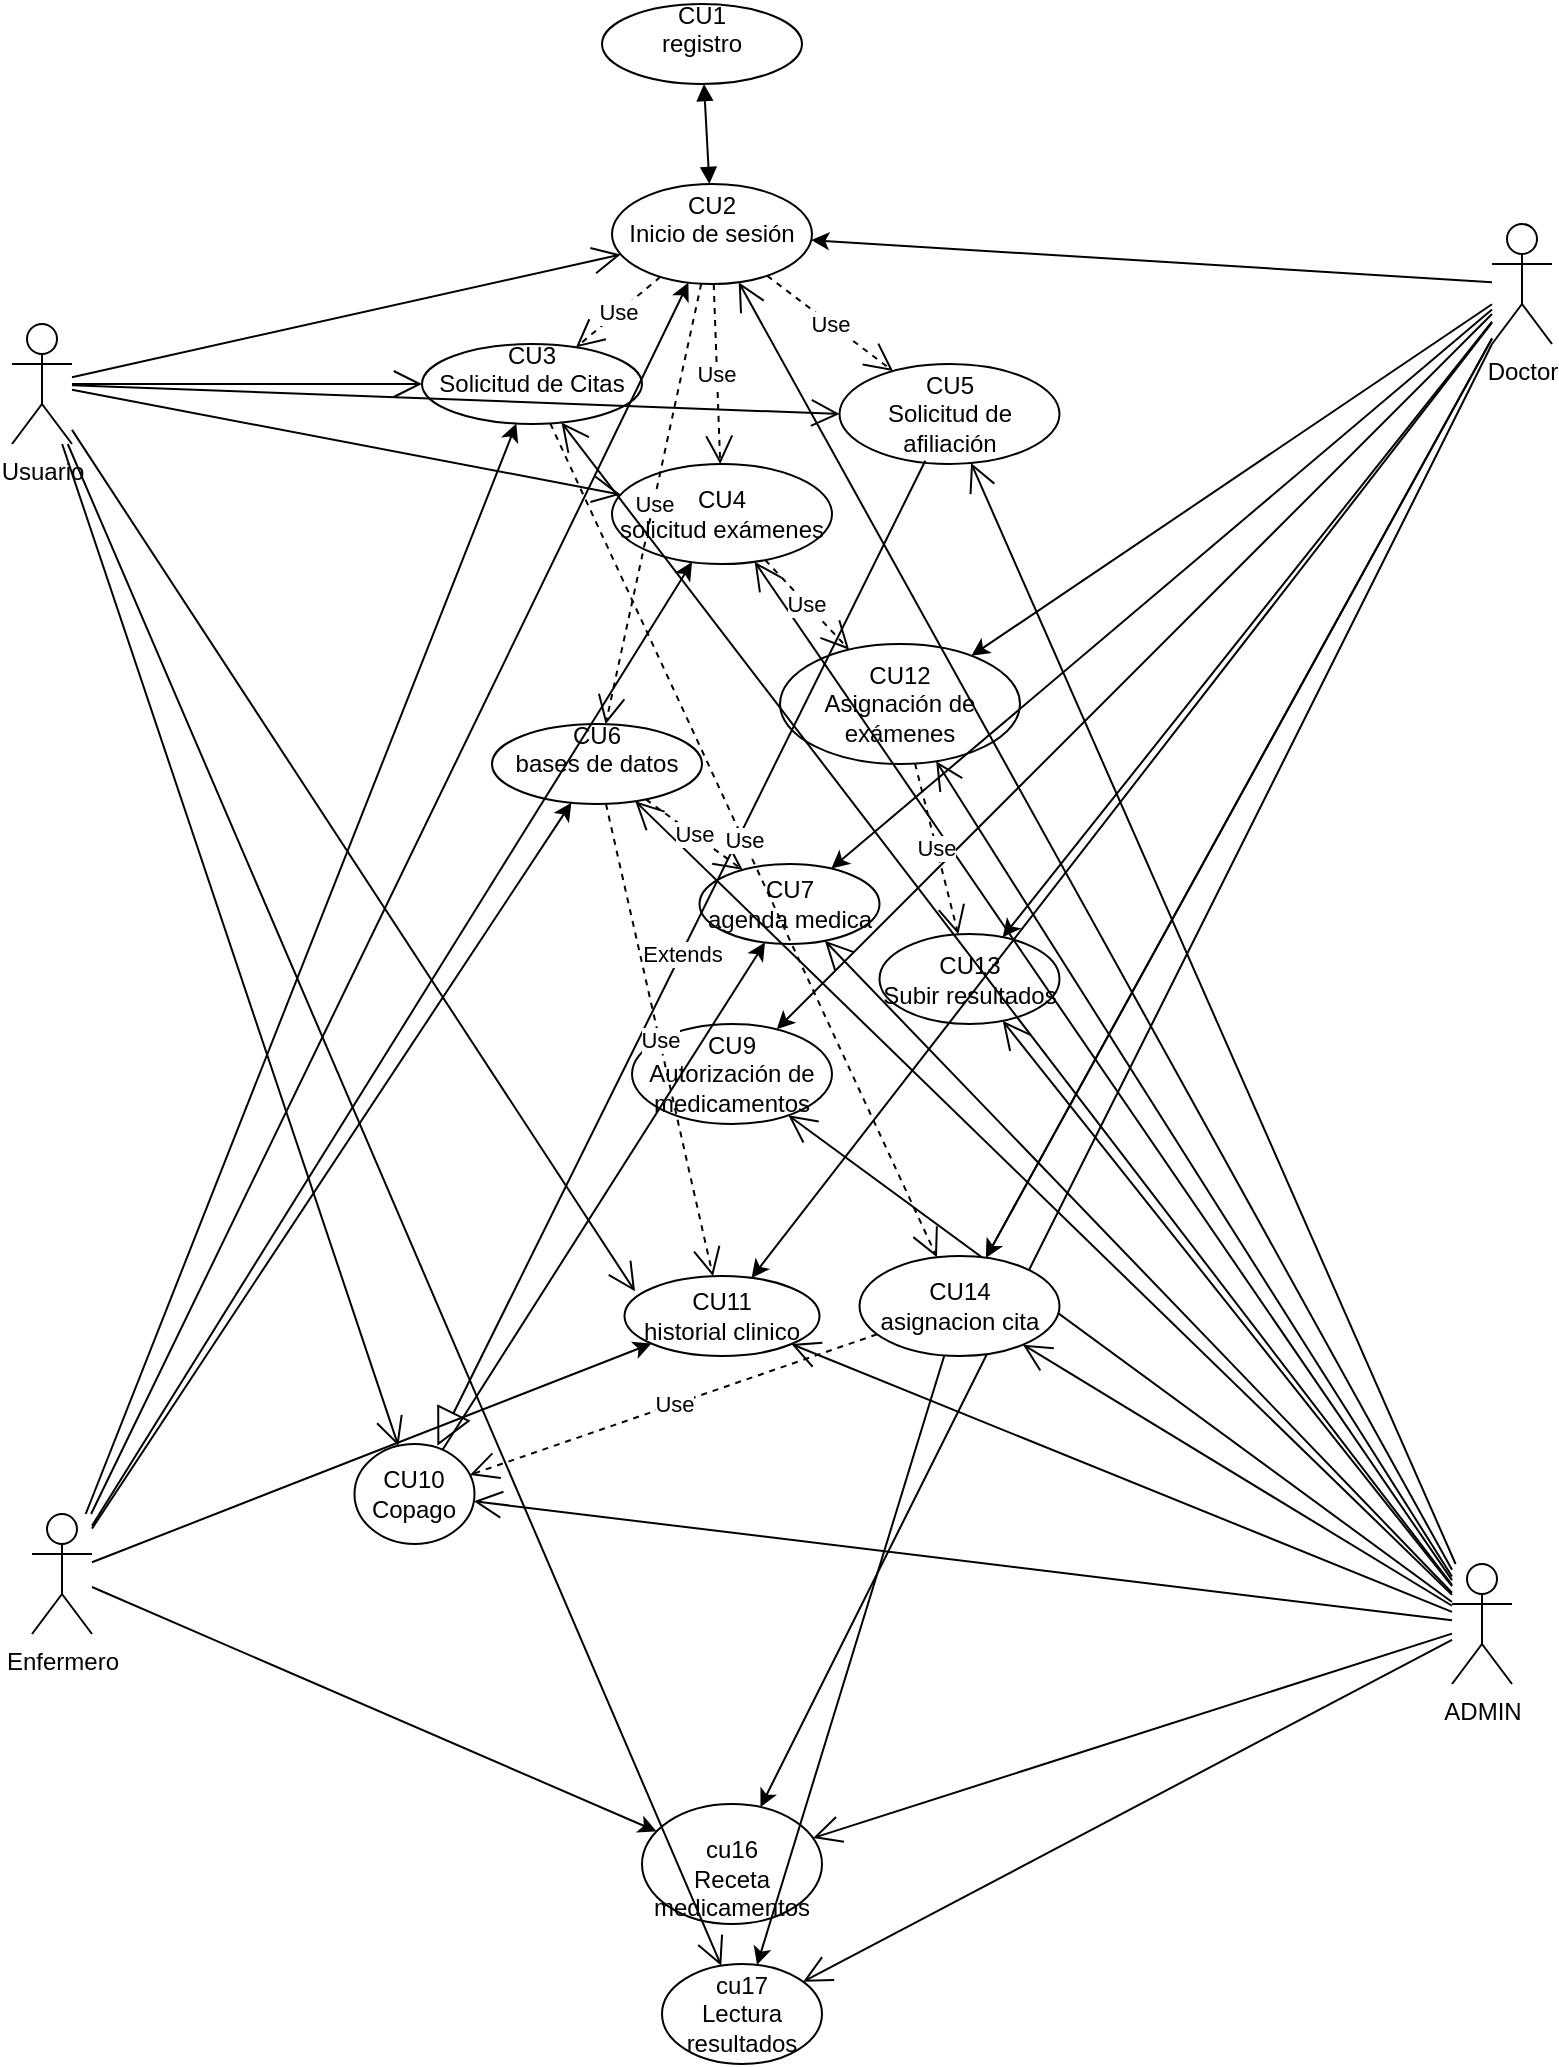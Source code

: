 <mxfile version="24.5.2" type="google">
  <diagram name="Página-1" id="l9Rf8B90Y4Jm9_33ZHvP">
    <mxGraphModel grid="1" page="1" gridSize="10" guides="1" tooltips="1" connect="1" arrows="1" fold="1" pageScale="1" pageWidth="827" pageHeight="1169" math="0" shadow="0">
      <root>
        <mxCell id="0" />
        <mxCell id="1" parent="0" />
        <mxCell id="lhzBMJnVnTZU3kSnrePl-1" value="&lt;div&gt;&lt;font style=&quot;vertical-align: inherit;&quot;&gt;&lt;font style=&quot;vertical-align: inherit;&quot;&gt;&lt;font style=&quot;vertical-align: inherit;&quot;&gt;&lt;font style=&quot;vertical-align: inherit;&quot;&gt;CU1&lt;/font&gt;&lt;/font&gt;&lt;/font&gt;&lt;/font&gt;&lt;/div&gt;&lt;font style=&quot;vertical-align: inherit;&quot;&gt;&lt;font style=&quot;vertical-align: inherit;&quot;&gt;registro&lt;/font&gt;&lt;/font&gt;&lt;div&gt;&lt;br&gt;&lt;/div&gt;" style="ellipse;whiteSpace=wrap;html=1;" vertex="1" parent="1">
          <mxGeometry x="325" y="10" width="100" height="40" as="geometry" />
        </mxCell>
        <mxCell id="lhzBMJnVnTZU3kSnrePl-4" value="&lt;div&gt;&lt;font style=&quot;vertical-align: inherit;&quot;&gt;&lt;font style=&quot;vertical-align: inherit;&quot;&gt;&lt;font style=&quot;vertical-align: inherit;&quot;&gt;&lt;font style=&quot;vertical-align: inherit;&quot;&gt;CU2&lt;/font&gt;&lt;/font&gt;&lt;/font&gt;&lt;/font&gt;&lt;/div&gt;&lt;font style=&quot;vertical-align: inherit;&quot;&gt;&lt;font style=&quot;vertical-align: inherit;&quot;&gt;Inicio de sesión&lt;/font&gt;&lt;/font&gt;&lt;div&gt;&lt;br&gt;&lt;/div&gt;" style="ellipse;whiteSpace=wrap;html=1;" vertex="1" parent="1">
          <mxGeometry x="330" y="100" width="100" height="50" as="geometry" />
        </mxCell>
        <mxCell id="lhzBMJnVnTZU3kSnrePl-5" value="&lt;div&gt;&lt;font style=&quot;vertical-align: inherit;&quot;&gt;&lt;font style=&quot;vertical-align: inherit;&quot;&gt;&lt;font style=&quot;vertical-align: inherit;&quot;&gt;&lt;font style=&quot;vertical-align: inherit;&quot;&gt;CU3&lt;/font&gt;&lt;/font&gt;&lt;/font&gt;&lt;/font&gt;&lt;/div&gt;&lt;font style=&quot;vertical-align: inherit;&quot;&gt;&lt;font style=&quot;vertical-align: inherit;&quot;&gt;Solicitud de Citas&lt;/font&gt;&lt;/font&gt;&lt;div&gt;&lt;br&gt;&lt;/div&gt;" style="ellipse;whiteSpace=wrap;html=1;" vertex="1" parent="1">
          <mxGeometry x="235" y="180" width="110" height="40" as="geometry" />
        </mxCell>
        <mxCell id="lhzBMJnVnTZU3kSnrePl-6" value="&lt;div&gt;&lt;font style=&quot;vertical-align: inherit;&quot;&gt;&lt;font style=&quot;vertical-align: inherit;&quot;&gt;&lt;font style=&quot;vertical-align: inherit;&quot;&gt;&lt;font style=&quot;vertical-align: inherit;&quot;&gt;CU5&lt;/font&gt;&lt;/font&gt;&lt;/font&gt;&lt;/font&gt;&lt;/div&gt;&lt;font style=&quot;vertical-align: inherit;&quot;&gt;&lt;font style=&quot;vertical-align: inherit;&quot;&gt;Solicitud de afiliación&lt;/font&gt;&lt;/font&gt;" style="ellipse;whiteSpace=wrap;html=1;" vertex="1" parent="1">
          <mxGeometry x="443.75" y="190" width="110" height="50" as="geometry" />
        </mxCell>
        <mxCell id="lhzBMJnVnTZU3kSnrePl-7" value="&lt;div&gt;&lt;font style=&quot;vertical-align: inherit;&quot;&gt;&lt;font style=&quot;vertical-align: inherit;&quot;&gt;&lt;font style=&quot;vertical-align: inherit;&quot;&gt;&lt;font style=&quot;vertical-align: inherit;&quot;&gt;CU4&lt;/font&gt;&lt;/font&gt;&lt;/font&gt;&lt;/font&gt;&lt;/div&gt;&lt;font style=&quot;vertical-align: inherit;&quot;&gt;&lt;font style=&quot;vertical-align: inherit;&quot;&gt;solicitud exámenes&lt;/font&gt;&lt;/font&gt;" style="ellipse;whiteSpace=wrap;html=1;" vertex="1" parent="1">
          <mxGeometry x="330" y="240" width="110" height="50" as="geometry" />
        </mxCell>
        <mxCell id="lhzBMJnVnTZU3kSnrePl-8" value="&lt;div&gt;&lt;font style=&quot;vertical-align: inherit;&quot;&gt;&lt;font style=&quot;vertical-align: inherit;&quot;&gt;&lt;font style=&quot;vertical-align: inherit;&quot;&gt;&lt;font style=&quot;vertical-align: inherit;&quot;&gt;&lt;font style=&quot;vertical-align: inherit;&quot;&gt;&lt;font style=&quot;vertical-align: inherit;&quot;&gt;&lt;font style=&quot;vertical-align: inherit;&quot;&gt;&lt;font style=&quot;vertical-align: inherit;&quot;&gt;&lt;font style=&quot;vertical-align: inherit;&quot;&gt;&lt;font style=&quot;vertical-align: inherit;&quot;&gt;CU6&lt;/font&gt;&lt;/font&gt;&lt;/font&gt;&lt;/font&gt;&lt;/font&gt;&lt;/font&gt;&lt;/font&gt;&lt;/font&gt;&lt;/font&gt;&lt;/font&gt;&lt;/div&gt;&lt;font style=&quot;vertical-align: inherit;&quot;&gt;&lt;font style=&quot;vertical-align: inherit;&quot;&gt;&lt;font style=&quot;vertical-align: inherit;&quot;&gt;&lt;font style=&quot;vertical-align: inherit;&quot;&gt;&lt;font style=&quot;vertical-align: inherit;&quot;&gt;&lt;font style=&quot;vertical-align: inherit;&quot;&gt;&lt;font style=&quot;vertical-align: inherit;&quot;&gt;&lt;font style=&quot;vertical-align: inherit;&quot;&gt;bases de datos&lt;/font&gt;&lt;/font&gt;&lt;/font&gt;&lt;/font&gt;&lt;/font&gt;&lt;/font&gt;&lt;/font&gt;&lt;/font&gt;&lt;div&gt;&lt;br&gt;&lt;/div&gt;" style="ellipse;whiteSpace=wrap;html=1;" vertex="1" parent="1">
          <mxGeometry x="270" y="370" width="105" height="40" as="geometry" />
        </mxCell>
        <mxCell id="lhzBMJnVnTZU3kSnrePl-10" value="&lt;div&gt;&lt;font style=&quot;vertical-align: inherit;&quot;&gt;&lt;font style=&quot;vertical-align: inherit;&quot;&gt;&lt;font style=&quot;vertical-align: inherit;&quot;&gt;&lt;font style=&quot;vertical-align: inherit;&quot;&gt;&lt;font style=&quot;vertical-align: inherit;&quot;&gt;&lt;font style=&quot;vertical-align: inherit;&quot;&gt;CU11&lt;/font&gt;&lt;/font&gt;&lt;/font&gt;&lt;/font&gt;&lt;/font&gt;&lt;/font&gt;&lt;/div&gt;&lt;div&gt;&lt;font style=&quot;vertical-align: inherit;&quot;&gt;&lt;font style=&quot;vertical-align: inherit;&quot;&gt;historial clinico&lt;/font&gt;&lt;/font&gt;&lt;/div&gt;" style="ellipse;whiteSpace=wrap;html=1;" vertex="1" parent="1">
          <mxGeometry x="336.25" y="646" width="97.5" height="40" as="geometry" />
        </mxCell>
        <mxCell id="lhzBMJnVnTZU3kSnrePl-12" value="&lt;div&gt;&lt;font style=&quot;vertical-align: inherit;&quot;&gt;&lt;font style=&quot;vertical-align: inherit;&quot;&gt;&lt;font style=&quot;vertical-align: inherit;&quot;&gt;&lt;font style=&quot;vertical-align: inherit;&quot;&gt;CU7&lt;/font&gt;&lt;/font&gt;&lt;/font&gt;&lt;/font&gt;&lt;/div&gt;&lt;font style=&quot;vertical-align: inherit;&quot;&gt;&lt;font style=&quot;vertical-align: inherit;&quot;&gt;agenda medica&lt;/font&gt;&lt;/font&gt;" style="ellipse;whiteSpace=wrap;html=1;" vertex="1" parent="1">
          <mxGeometry x="373.75" y="440" width="90" height="40" as="geometry" />
        </mxCell>
        <mxCell id="lhzBMJnVnTZU3kSnrePl-14" value="&lt;div&gt;&lt;font style=&quot;vertical-align: inherit;&quot;&gt;&lt;font style=&quot;vertical-align: inherit;&quot;&gt;&lt;font style=&quot;vertical-align: inherit;&quot;&gt;&lt;font style=&quot;vertical-align: inherit;&quot;&gt;&lt;font style=&quot;vertical-align: inherit;&quot;&gt;&lt;font style=&quot;vertical-align: inherit;&quot;&gt;CU12&lt;/font&gt;&lt;/font&gt;&lt;/font&gt;&lt;/font&gt;&lt;/font&gt;&lt;/font&gt;&lt;/div&gt;&lt;font style=&quot;vertical-align: inherit;&quot;&gt;&lt;font style=&quot;vertical-align: inherit;&quot;&gt;&lt;font style=&quot;vertical-align: inherit;&quot;&gt;&lt;font style=&quot;vertical-align: inherit;&quot;&gt;Asignación de exámenes&lt;/font&gt;&lt;/font&gt;&lt;/font&gt;&lt;/font&gt;" style="ellipse;whiteSpace=wrap;html=1;" vertex="1" parent="1">
          <mxGeometry x="414" y="330" width="120" height="60" as="geometry" />
        </mxCell>
        <mxCell id="lhzBMJnVnTZU3kSnrePl-16" value="&lt;div&gt;&lt;br&gt;&lt;/div&gt;&lt;div&gt;cu16&lt;/div&gt;Receta medicamentos" style="ellipse;whiteSpace=wrap;html=1;" vertex="1" parent="1">
          <mxGeometry x="345" y="910" width="90" height="60" as="geometry" />
        </mxCell>
        <mxCell id="lhzBMJnVnTZU3kSnrePl-17" value="&lt;div&gt;&lt;font style=&quot;vertical-align: inherit;&quot;&gt;&lt;font style=&quot;vertical-align: inherit;&quot;&gt;&lt;font style=&quot;vertical-align: inherit;&quot;&gt;&lt;font style=&quot;vertical-align: inherit;&quot;&gt;CU13&lt;/font&gt;&lt;/font&gt;&lt;/font&gt;&lt;/font&gt;&lt;/div&gt;&lt;font style=&quot;vertical-align: inherit;&quot;&gt;&lt;font style=&quot;vertical-align: inherit;&quot;&gt;Subir resultados&lt;/font&gt;&lt;/font&gt;" style="ellipse;whiteSpace=wrap;html=1;" vertex="1" parent="1">
          <mxGeometry x="463.75" y="475" width="90" height="45" as="geometry" />
        </mxCell>
        <mxCell id="lhzBMJnVnTZU3kSnrePl-18" value="&lt;div&gt;cu17&lt;/div&gt;Lectura resultados" style="ellipse;whiteSpace=wrap;html=1;" vertex="1" parent="1">
          <mxGeometry x="355" y="990" width="80" height="50" as="geometry" />
        </mxCell>
        <mxCell id="lhzBMJnVnTZU3kSnrePl-19" value="&lt;div&gt;&lt;font style=&quot;vertical-align: inherit;&quot;&gt;&lt;font style=&quot;vertical-align: inherit;&quot;&gt;&lt;font style=&quot;vertical-align: inherit;&quot;&gt;&lt;font style=&quot;vertical-align: inherit;&quot;&gt;CU9&lt;/font&gt;&lt;/font&gt;&lt;/font&gt;&lt;/font&gt;&lt;/div&gt;&lt;font style=&quot;vertical-align: inherit;&quot;&gt;&lt;font style=&quot;vertical-align: inherit;&quot;&gt;Autorización de medicamentos&lt;/font&gt;&lt;/font&gt;" style="ellipse;whiteSpace=wrap;html=1;" vertex="1" parent="1">
          <mxGeometry x="340" y="520" width="100" height="50" as="geometry" />
        </mxCell>
        <mxCell id="lhzBMJnVnTZU3kSnrePl-21" value="Doctor" style="shape=umlActor;verticalLabelPosition=bottom;verticalAlign=top;html=1;" vertex="1" parent="1">
          <mxGeometry x="770" y="120" width="30" height="60" as="geometry" />
        </mxCell>
        <mxCell id="lhzBMJnVnTZU3kSnrePl-22" value="Usuario" style="shape=umlActor;verticalLabelPosition=bottom;verticalAlign=top;html=1;" vertex="1" parent="1">
          <mxGeometry x="30" y="170" width="30" height="60" as="geometry" />
        </mxCell>
        <mxCell id="lhzBMJnVnTZU3kSnrePl-23" value="Enfermero" style="shape=umlActor;verticalLabelPosition=bottom;verticalAlign=top;html=1;" vertex="1" parent="1">
          <mxGeometry x="40" y="765" width="30" height="60" as="geometry" />
        </mxCell>
        <mxCell id="lhzBMJnVnTZU3kSnrePl-24" value="ADMIN" style="shape=umlActor;verticalLabelPosition=bottom;verticalAlign=top;html=1;" vertex="1" parent="1">
          <mxGeometry x="750" y="790" width="30" height="60" as="geometry" />
        </mxCell>
        <mxCell id="lhzBMJnVnTZU3kSnrePl-32" value="" style="endArrow=open;endFill=1;endSize=12;html=1;rounded=0;" edge="1" parent="1" source="lhzBMJnVnTZU3kSnrePl-22" target="lhzBMJnVnTZU3kSnrePl-4">
          <mxGeometry width="160" relative="1" as="geometry">
            <mxPoint x="120" y="100" as="sourcePoint" />
            <mxPoint x="280" y="100" as="targetPoint" />
          </mxGeometry>
        </mxCell>
        <mxCell id="lhzBMJnVnTZU3kSnrePl-33" value="" style="endArrow=open;endFill=1;endSize=12;html=1;rounded=0;" edge="1" parent="1" source="lhzBMJnVnTZU3kSnrePl-22" target="lhzBMJnVnTZU3kSnrePl-5">
          <mxGeometry width="160" relative="1" as="geometry">
            <mxPoint x="90" y="140" as="sourcePoint" />
            <mxPoint x="250" y="140" as="targetPoint" />
          </mxGeometry>
        </mxCell>
        <mxCell id="lhzBMJnVnTZU3kSnrePl-34" value="" style="endArrow=open;endFill=1;endSize=12;html=1;rounded=0;" edge="1" parent="1" source="lhzBMJnVnTZU3kSnrePl-22" target="lhzBMJnVnTZU3kSnrePl-7">
          <mxGeometry width="160" relative="1" as="geometry">
            <mxPoint x="70" y="170" as="sourcePoint" />
            <mxPoint x="230" y="170" as="targetPoint" />
          </mxGeometry>
        </mxCell>
        <mxCell id="lhzBMJnVnTZU3kSnrePl-40" value="" style="endArrow=open;endFill=1;endSize=12;html=1;rounded=0;entryX=0;entryY=0.5;entryDx=0;entryDy=0;" edge="1" parent="1" source="lhzBMJnVnTZU3kSnrePl-22" target="lhzBMJnVnTZU3kSnrePl-6">
          <mxGeometry width="160" relative="1" as="geometry">
            <mxPoint x="150" y="410" as="sourcePoint" />
            <mxPoint x="310" y="410" as="targetPoint" />
          </mxGeometry>
        </mxCell>
        <mxCell id="lhzBMJnVnTZU3kSnrePl-41" value="" style="endArrow=open;endFill=1;endSize=12;html=1;rounded=0;" edge="1" parent="1" source="lhzBMJnVnTZU3kSnrePl-22" target="lhzBMJnVnTZU3kSnrePl-20">
          <mxGeometry width="160" relative="1" as="geometry">
            <mxPoint x="90" y="460" as="sourcePoint" />
            <mxPoint x="250" y="460" as="targetPoint" />
          </mxGeometry>
        </mxCell>
        <mxCell id="lhzBMJnVnTZU3kSnrePl-42" value="" style="endArrow=open;endFill=1;endSize=12;html=1;rounded=0;entryX=0.054;entryY=0.192;entryDx=0;entryDy=0;entryPerimeter=0;" edge="1" parent="1" source="lhzBMJnVnTZU3kSnrePl-22" target="lhzBMJnVnTZU3kSnrePl-10">
          <mxGeometry width="160" relative="1" as="geometry">
            <mxPoint x="80" y="650" as="sourcePoint" />
            <mxPoint x="240" y="650" as="targetPoint" />
          </mxGeometry>
        </mxCell>
        <mxCell id="lhzBMJnVnTZU3kSnrePl-44" value="" style="endArrow=open;endFill=1;endSize=12;html=1;rounded=0;" edge="1" parent="1" source="lhzBMJnVnTZU3kSnrePl-22" target="lhzBMJnVnTZU3kSnrePl-18">
          <mxGeometry width="160" relative="1" as="geometry">
            <mxPoint x="90" y="600" as="sourcePoint" />
            <mxPoint x="250" y="600" as="targetPoint" />
          </mxGeometry>
        </mxCell>
        <mxCell id="lhzBMJnVnTZU3kSnrePl-45" value="" style="endArrow=open;endFill=1;endSize=12;html=1;rounded=0;" edge="1" parent="1" source="lhzBMJnVnTZU3kSnrePl-24" target="lhzBMJnVnTZU3kSnrePl-18">
          <mxGeometry width="160" relative="1" as="geometry">
            <mxPoint x="520" y="990" as="sourcePoint" />
            <mxPoint x="680" y="990" as="targetPoint" />
          </mxGeometry>
        </mxCell>
        <mxCell id="lhzBMJnVnTZU3kSnrePl-46" value="" style="endArrow=open;endFill=1;endSize=12;html=1;rounded=0;" edge="1" parent="1" source="lhzBMJnVnTZU3kSnrePl-24" target="lhzBMJnVnTZU3kSnrePl-16">
          <mxGeometry width="160" relative="1" as="geometry">
            <mxPoint x="680" y="840" as="sourcePoint" />
            <mxPoint x="840" y="840" as="targetPoint" />
          </mxGeometry>
        </mxCell>
        <mxCell id="lhzBMJnVnTZU3kSnrePl-48" value="" style="endArrow=open;endFill=1;endSize=12;html=1;rounded=0;" edge="1" parent="1" source="lhzBMJnVnTZU3kSnrePl-24" target="lhzBMJnVnTZU3kSnrePl-15">
          <mxGeometry width="160" relative="1" as="geometry">
            <mxPoint x="510" y="670" as="sourcePoint" />
            <mxPoint x="670" y="670" as="targetPoint" />
          </mxGeometry>
        </mxCell>
        <mxCell id="lhzBMJnVnTZU3kSnrePl-49" value="" style="endArrow=open;endFill=1;endSize=12;html=1;rounded=0;" edge="1" parent="1" source="lhzBMJnVnTZU3kSnrePl-24" target="lhzBMJnVnTZU3kSnrePl-17">
          <mxGeometry width="160" relative="1" as="geometry">
            <mxPoint x="530" y="670" as="sourcePoint" />
            <mxPoint x="690" y="670" as="targetPoint" />
          </mxGeometry>
        </mxCell>
        <mxCell id="lhzBMJnVnTZU3kSnrePl-50" value="" style="endArrow=open;endFill=1;endSize=12;html=1;rounded=0;" edge="1" parent="1" source="lhzBMJnVnTZU3kSnrePl-24" target="lhzBMJnVnTZU3kSnrePl-14">
          <mxGeometry width="160" relative="1" as="geometry">
            <mxPoint x="600" y="680" as="sourcePoint" />
            <mxPoint x="760" y="680" as="targetPoint" />
          </mxGeometry>
        </mxCell>
        <mxCell id="lhzBMJnVnTZU3kSnrePl-51" value="" style="endArrow=open;endFill=1;endSize=12;html=1;rounded=0;" edge="1" parent="1" source="lhzBMJnVnTZU3kSnrePl-24" target="lhzBMJnVnTZU3kSnrePl-19">
          <mxGeometry width="160" relative="1" as="geometry">
            <mxPoint x="550" y="210" as="sourcePoint" />
            <mxPoint x="710" y="210" as="targetPoint" />
          </mxGeometry>
        </mxCell>
        <mxCell id="lhzBMJnVnTZU3kSnrePl-52" value="" style="endArrow=open;endFill=1;endSize=12;html=1;rounded=0;" edge="1" parent="1" source="lhzBMJnVnTZU3kSnrePl-24" target="lhzBMJnVnTZU3kSnrePl-20">
          <mxGeometry width="160" relative="1" as="geometry">
            <mxPoint x="600" y="260" as="sourcePoint" />
            <mxPoint x="760" y="260" as="targetPoint" />
          </mxGeometry>
        </mxCell>
        <mxCell id="lhzBMJnVnTZU3kSnrePl-54" value="" style="endArrow=open;endFill=1;endSize=12;html=1;rounded=0;" edge="1" parent="1" source="lhzBMJnVnTZU3kSnrePl-24" target="lhzBMJnVnTZU3kSnrePl-12">
          <mxGeometry width="160" relative="1" as="geometry">
            <mxPoint x="550" y="290" as="sourcePoint" />
            <mxPoint x="710" y="290" as="targetPoint" />
          </mxGeometry>
        </mxCell>
        <mxCell id="lhzBMJnVnTZU3kSnrePl-55" value="" style="endArrow=open;endFill=1;endSize=12;html=1;rounded=0;" edge="1" parent="1" source="lhzBMJnVnTZU3kSnrePl-24" target="lhzBMJnVnTZU3kSnrePl-10">
          <mxGeometry width="160" relative="1" as="geometry">
            <mxPoint x="510" y="320" as="sourcePoint" />
            <mxPoint x="670" y="320" as="targetPoint" />
          </mxGeometry>
        </mxCell>
        <mxCell id="lhzBMJnVnTZU3kSnrePl-56" value="" style="endArrow=open;endFill=1;endSize=12;html=1;rounded=0;" edge="1" parent="1" source="lhzBMJnVnTZU3kSnrePl-24" target="lhzBMJnVnTZU3kSnrePl-7">
          <mxGeometry width="160" relative="1" as="geometry">
            <mxPoint x="500" y="310" as="sourcePoint" />
            <mxPoint x="660" y="310" as="targetPoint" />
          </mxGeometry>
        </mxCell>
        <mxCell id="lhzBMJnVnTZU3kSnrePl-57" value="" style="endArrow=open;endFill=1;endSize=12;html=1;rounded=0;" edge="1" parent="1" source="lhzBMJnVnTZU3kSnrePl-24" target="lhzBMJnVnTZU3kSnrePl-6">
          <mxGeometry width="160" relative="1" as="geometry">
            <mxPoint x="500" y="370" as="sourcePoint" />
            <mxPoint x="660" y="370" as="targetPoint" />
          </mxGeometry>
        </mxCell>
        <mxCell id="lhzBMJnVnTZU3kSnrePl-58" value="" style="endArrow=open;endFill=1;endSize=12;html=1;rounded=0;" edge="1" parent="1" source="lhzBMJnVnTZU3kSnrePl-24" target="lhzBMJnVnTZU3kSnrePl-8">
          <mxGeometry width="160" relative="1" as="geometry">
            <mxPoint x="520" y="420" as="sourcePoint" />
            <mxPoint x="680" y="420" as="targetPoint" />
          </mxGeometry>
        </mxCell>
        <mxCell id="lhzBMJnVnTZU3kSnrePl-59" value="" style="endArrow=open;endFill=1;endSize=12;html=1;rounded=0;" edge="1" parent="1" source="lhzBMJnVnTZU3kSnrePl-24" target="lhzBMJnVnTZU3kSnrePl-5">
          <mxGeometry width="160" relative="1" as="geometry">
            <mxPoint x="530" y="270" as="sourcePoint" />
            <mxPoint x="690" y="270" as="targetPoint" />
          </mxGeometry>
        </mxCell>
        <mxCell id="lhzBMJnVnTZU3kSnrePl-60" value="" style="endArrow=open;endFill=1;endSize=12;html=1;rounded=0;" edge="1" parent="1" source="lhzBMJnVnTZU3kSnrePl-24" target="lhzBMJnVnTZU3kSnrePl-4">
          <mxGeometry width="160" relative="1" as="geometry">
            <mxPoint x="500" y="220" as="sourcePoint" />
            <mxPoint x="660" y="220" as="targetPoint" />
          </mxGeometry>
        </mxCell>
        <mxCell id="phk6SfO5_ywehIevLcJw-1" value="" style="endArrow=classic;html=1;rounded=0;" edge="1" parent="1" source="lhzBMJnVnTZU3kSnrePl-23" target="lhzBMJnVnTZU3kSnrePl-4">
          <mxGeometry width="50" height="50" relative="1" as="geometry">
            <mxPoint x="80" y="880" as="sourcePoint" />
            <mxPoint x="130" y="830" as="targetPoint" />
          </mxGeometry>
        </mxCell>
        <mxCell id="phk6SfO5_ywehIevLcJw-2" value="" style="endArrow=classic;html=1;rounded=0;" edge="1" parent="1" source="lhzBMJnVnTZU3kSnrePl-23" target="lhzBMJnVnTZU3kSnrePl-5">
          <mxGeometry width="50" height="50" relative="1" as="geometry">
            <mxPoint x="290" y="270" as="sourcePoint" />
            <mxPoint x="340" y="220" as="targetPoint" />
          </mxGeometry>
        </mxCell>
        <mxCell id="phk6SfO5_ywehIevLcJw-3" value="" style="endArrow=classic;html=1;rounded=0;" edge="1" parent="1" source="lhzBMJnVnTZU3kSnrePl-23" target="lhzBMJnVnTZU3kSnrePl-7">
          <mxGeometry width="50" height="50" relative="1" as="geometry">
            <mxPoint x="270" y="340" as="sourcePoint" />
            <mxPoint x="320" y="290" as="targetPoint" />
          </mxGeometry>
        </mxCell>
        <mxCell id="phk6SfO5_ywehIevLcJw-4" value="" style="endArrow=classic;html=1;rounded=0;" edge="1" parent="1" source="lhzBMJnVnTZU3kSnrePl-23" target="lhzBMJnVnTZU3kSnrePl-8">
          <mxGeometry width="50" height="50" relative="1" as="geometry">
            <mxPoint x="150" y="910" as="sourcePoint" />
            <mxPoint x="200" y="860" as="targetPoint" />
          </mxGeometry>
        </mxCell>
        <mxCell id="phk6SfO5_ywehIevLcJw-5" value="" style="endArrow=classic;html=1;rounded=0;" edge="1" parent="1" source="lhzBMJnVnTZU3kSnrePl-23" target="lhzBMJnVnTZU3kSnrePl-10">
          <mxGeometry width="50" height="50" relative="1" as="geometry">
            <mxPoint x="50" y="880" as="sourcePoint" />
            <mxPoint x="100" y="830" as="targetPoint" />
          </mxGeometry>
        </mxCell>
        <mxCell id="phk6SfO5_ywehIevLcJw-8" value="" style="endArrow=classic;html=1;rounded=0;" edge="1" parent="1" source="lhzBMJnVnTZU3kSnrePl-23" target="lhzBMJnVnTZU3kSnrePl-16">
          <mxGeometry width="50" height="50" relative="1" as="geometry">
            <mxPoint x="110" y="980" as="sourcePoint" />
            <mxPoint x="160" y="930" as="targetPoint" />
          </mxGeometry>
        </mxCell>
        <mxCell id="phk6SfO5_ywehIevLcJw-9" value="" style="endArrow=classic;html=1;rounded=0;" edge="1" parent="1" source="lhzBMJnVnTZU3kSnrePl-20" target="lhzBMJnVnTZU3kSnrePl-12">
          <mxGeometry width="50" height="50" relative="1" as="geometry">
            <mxPoint x="200" y="750" as="sourcePoint" />
            <mxPoint x="250" y="700" as="targetPoint" />
          </mxGeometry>
        </mxCell>
        <mxCell id="phk6SfO5_ywehIevLcJw-10" value="" style="endArrow=classic;html=1;rounded=0;" edge="1" parent="1" source="lhzBMJnVnTZU3kSnrePl-21" target="lhzBMJnVnTZU3kSnrePl-4">
          <mxGeometry width="50" height="50" relative="1" as="geometry">
            <mxPoint x="610" y="290" as="sourcePoint" />
            <mxPoint x="660" y="240" as="targetPoint" />
          </mxGeometry>
        </mxCell>
        <mxCell id="phk6SfO5_ywehIevLcJw-14" value="" style="endArrow=classic;html=1;rounded=0;" edge="1" parent="1" source="lhzBMJnVnTZU3kSnrePl-21" target="lhzBMJnVnTZU3kSnrePl-12">
          <mxGeometry width="50" height="50" relative="1" as="geometry">
            <mxPoint x="570" y="520" as="sourcePoint" />
            <mxPoint x="620" y="470" as="targetPoint" />
          </mxGeometry>
        </mxCell>
        <mxCell id="phk6SfO5_ywehIevLcJw-15" value="" style="endArrow=classic;html=1;rounded=0;" edge="1" parent="1" source="lhzBMJnVnTZU3kSnrePl-21" target="lhzBMJnVnTZU3kSnrePl-19">
          <mxGeometry width="50" height="50" relative="1" as="geometry">
            <mxPoint x="690" y="490" as="sourcePoint" />
            <mxPoint x="740" y="440" as="targetPoint" />
          </mxGeometry>
        </mxCell>
        <mxCell id="phk6SfO5_ywehIevLcJw-16" value="" style="endArrow=classic;html=1;rounded=0;" edge="1" parent="1" source="lhzBMJnVnTZU3kSnrePl-21" target="lhzBMJnVnTZU3kSnrePl-10">
          <mxGeometry width="50" height="50" relative="1" as="geometry">
            <mxPoint x="720" y="540" as="sourcePoint" />
            <mxPoint x="770" y="490" as="targetPoint" />
          </mxGeometry>
        </mxCell>
        <mxCell id="phk6SfO5_ywehIevLcJw-17" value="" style="endArrow=classic;html=1;rounded=0;" edge="1" parent="1" source="lhzBMJnVnTZU3kSnrePl-21" target="lhzBMJnVnTZU3kSnrePl-14">
          <mxGeometry width="50" height="50" relative="1" as="geometry">
            <mxPoint x="600" y="830" as="sourcePoint" />
            <mxPoint x="650" y="780" as="targetPoint" />
          </mxGeometry>
        </mxCell>
        <mxCell id="phk6SfO5_ywehIevLcJw-18" value="" style="endArrow=classic;html=1;rounded=0;" edge="1" parent="1" source="lhzBMJnVnTZU3kSnrePl-21" target="lhzBMJnVnTZU3kSnrePl-17">
          <mxGeometry width="50" height="50" relative="1" as="geometry">
            <mxPoint x="770" y="550" as="sourcePoint" />
            <mxPoint x="820" y="500" as="targetPoint" />
          </mxGeometry>
        </mxCell>
        <mxCell id="phk6SfO5_ywehIevLcJw-19" value="" style="endArrow=classic;html=1;rounded=0;" edge="1" parent="1" source="lhzBMJnVnTZU3kSnrePl-21" target="lhzBMJnVnTZU3kSnrePl-15">
          <mxGeometry width="50" height="50" relative="1" as="geometry">
            <mxPoint x="630" y="930" as="sourcePoint" />
            <mxPoint x="680" y="880" as="targetPoint" />
          </mxGeometry>
        </mxCell>
        <mxCell id="phk6SfO5_ywehIevLcJw-20" value="" style="endArrow=classic;html=1;rounded=0;" edge="1" parent="1" source="lhzBMJnVnTZU3kSnrePl-21" target="lhzBMJnVnTZU3kSnrePl-16">
          <mxGeometry width="50" height="50" relative="1" as="geometry">
            <mxPoint x="640" y="920" as="sourcePoint" />
            <mxPoint x="690" y="870" as="targetPoint" />
          </mxGeometry>
        </mxCell>
        <mxCell id="phk6SfO5_ywehIevLcJw-21" value="" style="endArrow=classic;html=1;rounded=0;" edge="1" parent="1" source="lhzBMJnVnTZU3kSnrePl-15" target="lhzBMJnVnTZU3kSnrePl-18">
          <mxGeometry width="50" height="50" relative="1" as="geometry">
            <mxPoint x="640" y="930" as="sourcePoint" />
            <mxPoint x="690" y="880" as="targetPoint" />
          </mxGeometry>
        </mxCell>
        <mxCell id="a1pePFdzcMkcJSeYr3MJ-2" value="" style="endArrow=block;startArrow=block;endFill=1;startFill=1;html=1;rounded=0;" edge="1" parent="1" source="lhzBMJnVnTZU3kSnrePl-1" target="lhzBMJnVnTZU3kSnrePl-4">
          <mxGeometry width="160" relative="1" as="geometry">
            <mxPoint x="430" y="60" as="sourcePoint" />
            <mxPoint x="590" y="60" as="targetPoint" />
          </mxGeometry>
        </mxCell>
        <mxCell id="a1pePFdzcMkcJSeYr3MJ-4" value="Use" style="endArrow=open;endSize=12;dashed=1;html=1;rounded=0;" edge="1" parent="1" source="lhzBMJnVnTZU3kSnrePl-4" target="lhzBMJnVnTZU3kSnrePl-6">
          <mxGeometry width="160" relative="1" as="geometry">
            <mxPoint x="450" y="150" as="sourcePoint" />
            <mxPoint x="610" y="150" as="targetPoint" />
          </mxGeometry>
        </mxCell>
        <mxCell id="a1pePFdzcMkcJSeYr3MJ-5" value="Use" style="endArrow=open;endSize=12;dashed=1;html=1;rounded=0;" edge="1" parent="1" source="lhzBMJnVnTZU3kSnrePl-4" target="lhzBMJnVnTZU3kSnrePl-5">
          <mxGeometry width="160" relative="1" as="geometry">
            <mxPoint x="300" y="150" as="sourcePoint" />
            <mxPoint x="460" y="150" as="targetPoint" />
          </mxGeometry>
        </mxCell>
        <mxCell id="a1pePFdzcMkcJSeYr3MJ-6" value="Use" style="endArrow=open;endSize=12;dashed=1;html=1;rounded=0;" edge="1" parent="1" source="lhzBMJnVnTZU3kSnrePl-4" target="lhzBMJnVnTZU3kSnrePl-7">
          <mxGeometry width="160" relative="1" as="geometry">
            <mxPoint x="600" y="100" as="sourcePoint" />
            <mxPoint x="760" y="100" as="targetPoint" />
          </mxGeometry>
        </mxCell>
        <mxCell id="a1pePFdzcMkcJSeYr3MJ-7" value="Use" style="endArrow=open;endSize=12;dashed=1;html=1;rounded=0;" edge="1" parent="1" source="lhzBMJnVnTZU3kSnrePl-4" target="lhzBMJnVnTZU3kSnrePl-8">
          <mxGeometry width="160" relative="1" as="geometry">
            <mxPoint x="220" y="310" as="sourcePoint" />
            <mxPoint x="380" y="310" as="targetPoint" />
          </mxGeometry>
        </mxCell>
        <mxCell id="a1pePFdzcMkcJSeYr3MJ-8" value="Use" style="endArrow=open;endSize=12;dashed=1;html=1;rounded=0;" edge="1" parent="1" source="lhzBMJnVnTZU3kSnrePl-8" target="lhzBMJnVnTZU3kSnrePl-12">
          <mxGeometry width="160" relative="1" as="geometry">
            <mxPoint x="340" y="410" as="sourcePoint" />
            <mxPoint x="500" y="410" as="targetPoint" />
          </mxGeometry>
        </mxCell>
        <mxCell id="a1pePFdzcMkcJSeYr3MJ-11" value="Extends" style="endArrow=block;endSize=16;endFill=0;html=1;rounded=0;" edge="1" parent="1">
          <mxGeometry width="160" relative="1" as="geometry">
            <mxPoint x="486.651" y="238.388" as="sourcePoint" />
            <mxPoint x="242.679" y="730.885" as="targetPoint" />
          </mxGeometry>
        </mxCell>
        <mxCell id="lhzBMJnVnTZU3kSnrePl-20" value="&lt;div&gt;&lt;font style=&quot;vertical-align: inherit;&quot;&gt;&lt;font style=&quot;vertical-align: inherit;&quot;&gt;&lt;font style=&quot;vertical-align: inherit;&quot;&gt;&lt;font style=&quot;vertical-align: inherit;&quot;&gt;CU10&lt;/font&gt;&lt;/font&gt;&lt;/font&gt;&lt;/font&gt;&lt;/div&gt;&lt;font style=&quot;vertical-align: inherit;&quot;&gt;&lt;font style=&quot;vertical-align: inherit;&quot;&gt;Copago&lt;/font&gt;&lt;/font&gt;" style="ellipse;whiteSpace=wrap;html=1;" vertex="1" parent="1">
          <mxGeometry x="201.25" y="730" width="60" height="50" as="geometry" />
        </mxCell>
        <mxCell id="2WH6B6X6YR9sl25lZ3VS-2" value="Use" style="endArrow=open;endSize=12;dashed=1;html=1;rounded=0;" edge="1" parent="1" source="lhzBMJnVnTZU3kSnrePl-8" target="lhzBMJnVnTZU3kSnrePl-10">
          <mxGeometry width="160" relative="1" as="geometry">
            <mxPoint x="70" y="980" as="sourcePoint" />
            <mxPoint x="230" y="980" as="targetPoint" />
          </mxGeometry>
        </mxCell>
        <mxCell id="2WH6B6X6YR9sl25lZ3VS-3" value="" style="endArrow=classic;html=1;rounded=0;" edge="1" parent="1" source="lhzBMJnVnTZU3kSnrePl-21" target="lhzBMJnVnTZU3kSnrePl-15">
          <mxGeometry width="50" height="50" relative="1" as="geometry">
            <mxPoint x="771" y="180" as="sourcePoint" />
            <mxPoint x="406" y="991" as="targetPoint" />
          </mxGeometry>
        </mxCell>
        <mxCell id="lhzBMJnVnTZU3kSnrePl-15" value="&lt;div&gt;&lt;font style=&quot;vertical-align: inherit;&quot;&gt;&lt;font style=&quot;vertical-align: inherit;&quot;&gt;&lt;font style=&quot;vertical-align: inherit;&quot;&gt;&lt;font style=&quot;vertical-align: inherit;&quot;&gt;CU14&lt;/font&gt;&lt;/font&gt;&lt;/font&gt;&lt;/font&gt;&lt;/div&gt;&lt;div&gt;&lt;font style=&quot;vertical-align: inherit;&quot;&gt;&lt;font style=&quot;vertical-align: inherit;&quot;&gt;asignacion cita&lt;/font&gt;&lt;/font&gt;&lt;/div&gt;" style="ellipse;whiteSpace=wrap;html=1;" vertex="1" parent="1">
          <mxGeometry x="453.75" y="636" width="100" height="50" as="geometry" />
        </mxCell>
        <mxCell id="2WH6B6X6YR9sl25lZ3VS-4" value="Use" style="endArrow=open;endSize=12;dashed=1;html=1;rounded=0;" edge="1" parent="1" source="lhzBMJnVnTZU3kSnrePl-5" target="lhzBMJnVnTZU3kSnrePl-15">
          <mxGeometry width="160" relative="1" as="geometry">
            <mxPoint x="150" y="340" as="sourcePoint" />
            <mxPoint x="310" y="340" as="targetPoint" />
          </mxGeometry>
        </mxCell>
        <mxCell id="2WH6B6X6YR9sl25lZ3VS-5" value="Use" style="endArrow=open;endSize=12;dashed=1;html=1;rounded=0;" edge="1" parent="1" source="lhzBMJnVnTZU3kSnrePl-7" target="lhzBMJnVnTZU3kSnrePl-14">
          <mxGeometry width="160" relative="1" as="geometry">
            <mxPoint x="380" y="330" as="sourcePoint" />
            <mxPoint x="540" y="330" as="targetPoint" />
          </mxGeometry>
        </mxCell>
        <mxCell id="2WH6B6X6YR9sl25lZ3VS-6" value="Use" style="endArrow=open;endSize=12;dashed=1;html=1;rounded=0;" edge="1" parent="1" source="lhzBMJnVnTZU3kSnrePl-14" target="lhzBMJnVnTZU3kSnrePl-17">
          <mxGeometry width="160" relative="1" as="geometry">
            <mxPoint x="680" y="490" as="sourcePoint" />
            <mxPoint x="840" y="490" as="targetPoint" />
          </mxGeometry>
        </mxCell>
        <mxCell id="2WH6B6X6YR9sl25lZ3VS-7" value="Use" style="endArrow=open;endSize=12;dashed=1;html=1;rounded=0;" edge="1" parent="1" source="lhzBMJnVnTZU3kSnrePl-15" target="lhzBMJnVnTZU3kSnrePl-20">
          <mxGeometry width="160" relative="1" as="geometry">
            <mxPoint x="360" y="820" as="sourcePoint" />
            <mxPoint x="560" y="800" as="targetPoint" />
          </mxGeometry>
        </mxCell>
      </root>
    </mxGraphModel>
  </diagram>
</mxfile>
